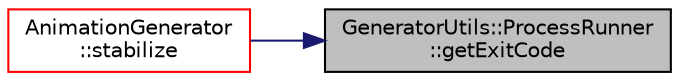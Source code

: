 digraph "GeneratorUtils::ProcessRunner::getExitCode"
{
 // LATEX_PDF_SIZE
  edge [fontname="Helvetica",fontsize="10",labelfontname="Helvetica",labelfontsize="10"];
  node [fontname="Helvetica",fontsize="10",shape=record];
  rankdir="RL";
  Node1 [label="GeneratorUtils::ProcessRunner\l::getExitCode",height=0.2,width=0.4,color="black", fillcolor="grey75", style="filled", fontcolor="black",tooltip=" "];
  Node1 -> Node2 [dir="back",color="midnightblue",fontsize="10",style="solid",fontname="Helvetica"];
  Node2 [label="AnimationGenerator\l::stabilize",height=0.2,width=0.4,color="red", fillcolor="white", style="filled",URL="$class_animation_generator.html#a3d975f14d70a629b7ac06db1b63d4a45",tooltip=" "];
}
